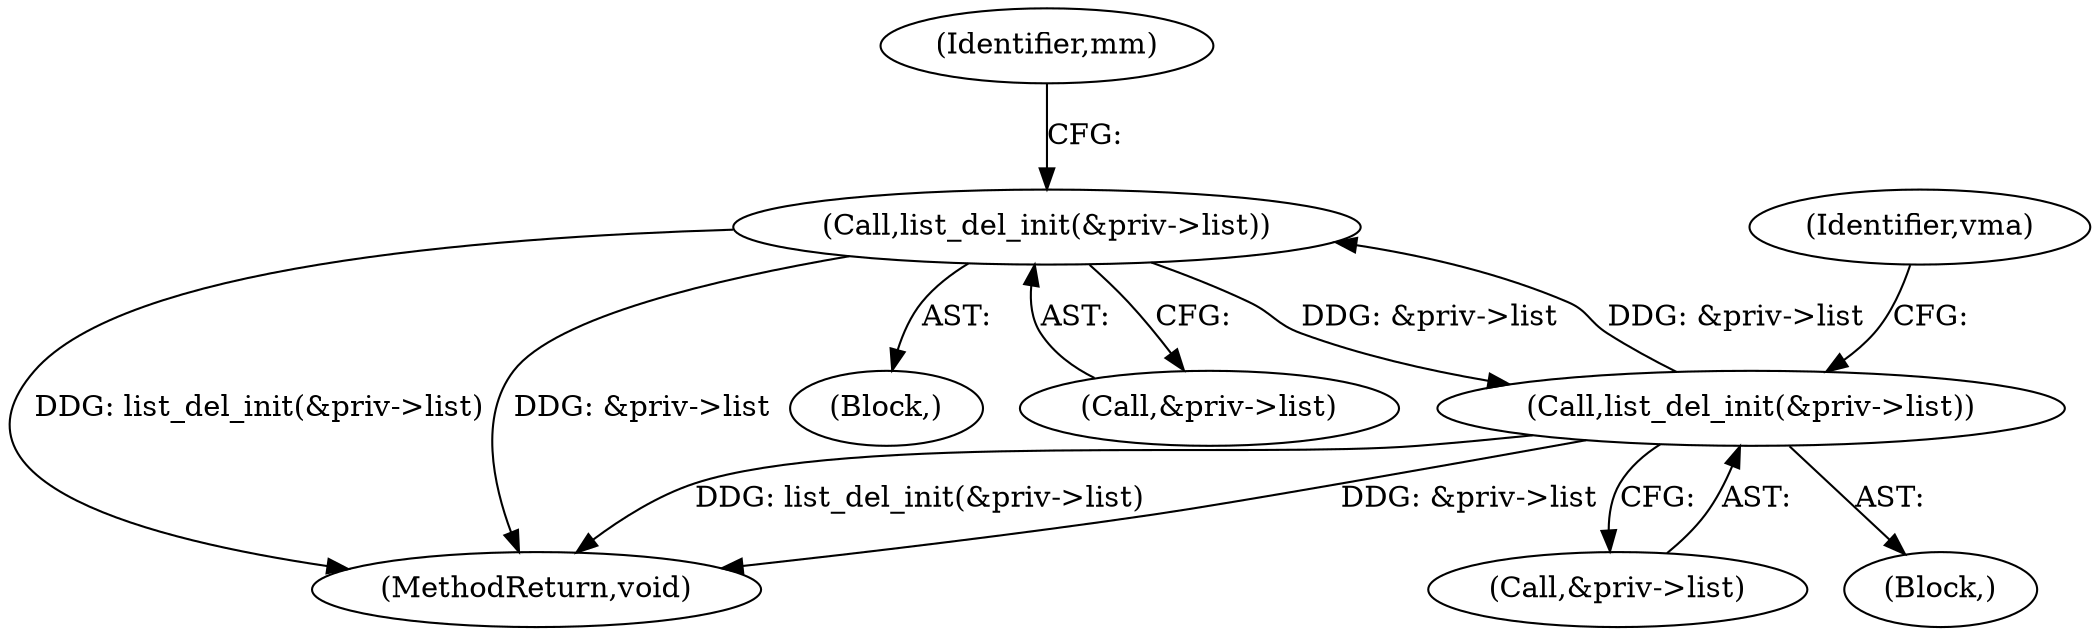 digraph "0_linux_04f5866e41fb70690e28397487d8bd8eea7d712a@pointer" {
"1000148" [label="(Call,list_del_init(&priv->list))"];
"1000196" [label="(Call,list_del_init(&priv->list))"];
"1000148" [label="(Call,list_del_init(&priv->list))"];
"1000197" [label="(Call,&priv->list)"];
"1000147" [label="(Block,)"];
"1000234" [label="(MethodReturn,void)"];
"1000196" [label="(Call,list_del_init(&priv->list))"];
"1000148" [label="(Call,list_del_init(&priv->list))"];
"1000202" [label="(Identifier,vma)"];
"1000154" [label="(Identifier,mm)"];
"1000149" [label="(Call,&priv->list)"];
"1000182" [label="(Block,)"];
"1000148" -> "1000147"  [label="AST: "];
"1000148" -> "1000149"  [label="CFG: "];
"1000149" -> "1000148"  [label="AST: "];
"1000154" -> "1000148"  [label="CFG: "];
"1000148" -> "1000234"  [label="DDG: &priv->list"];
"1000148" -> "1000234"  [label="DDG: list_del_init(&priv->list)"];
"1000196" -> "1000148"  [label="DDG: &priv->list"];
"1000148" -> "1000196"  [label="DDG: &priv->list"];
"1000196" -> "1000182"  [label="AST: "];
"1000196" -> "1000197"  [label="CFG: "];
"1000197" -> "1000196"  [label="AST: "];
"1000202" -> "1000196"  [label="CFG: "];
"1000196" -> "1000234"  [label="DDG: &priv->list"];
"1000196" -> "1000234"  [label="DDG: list_del_init(&priv->list)"];
}
